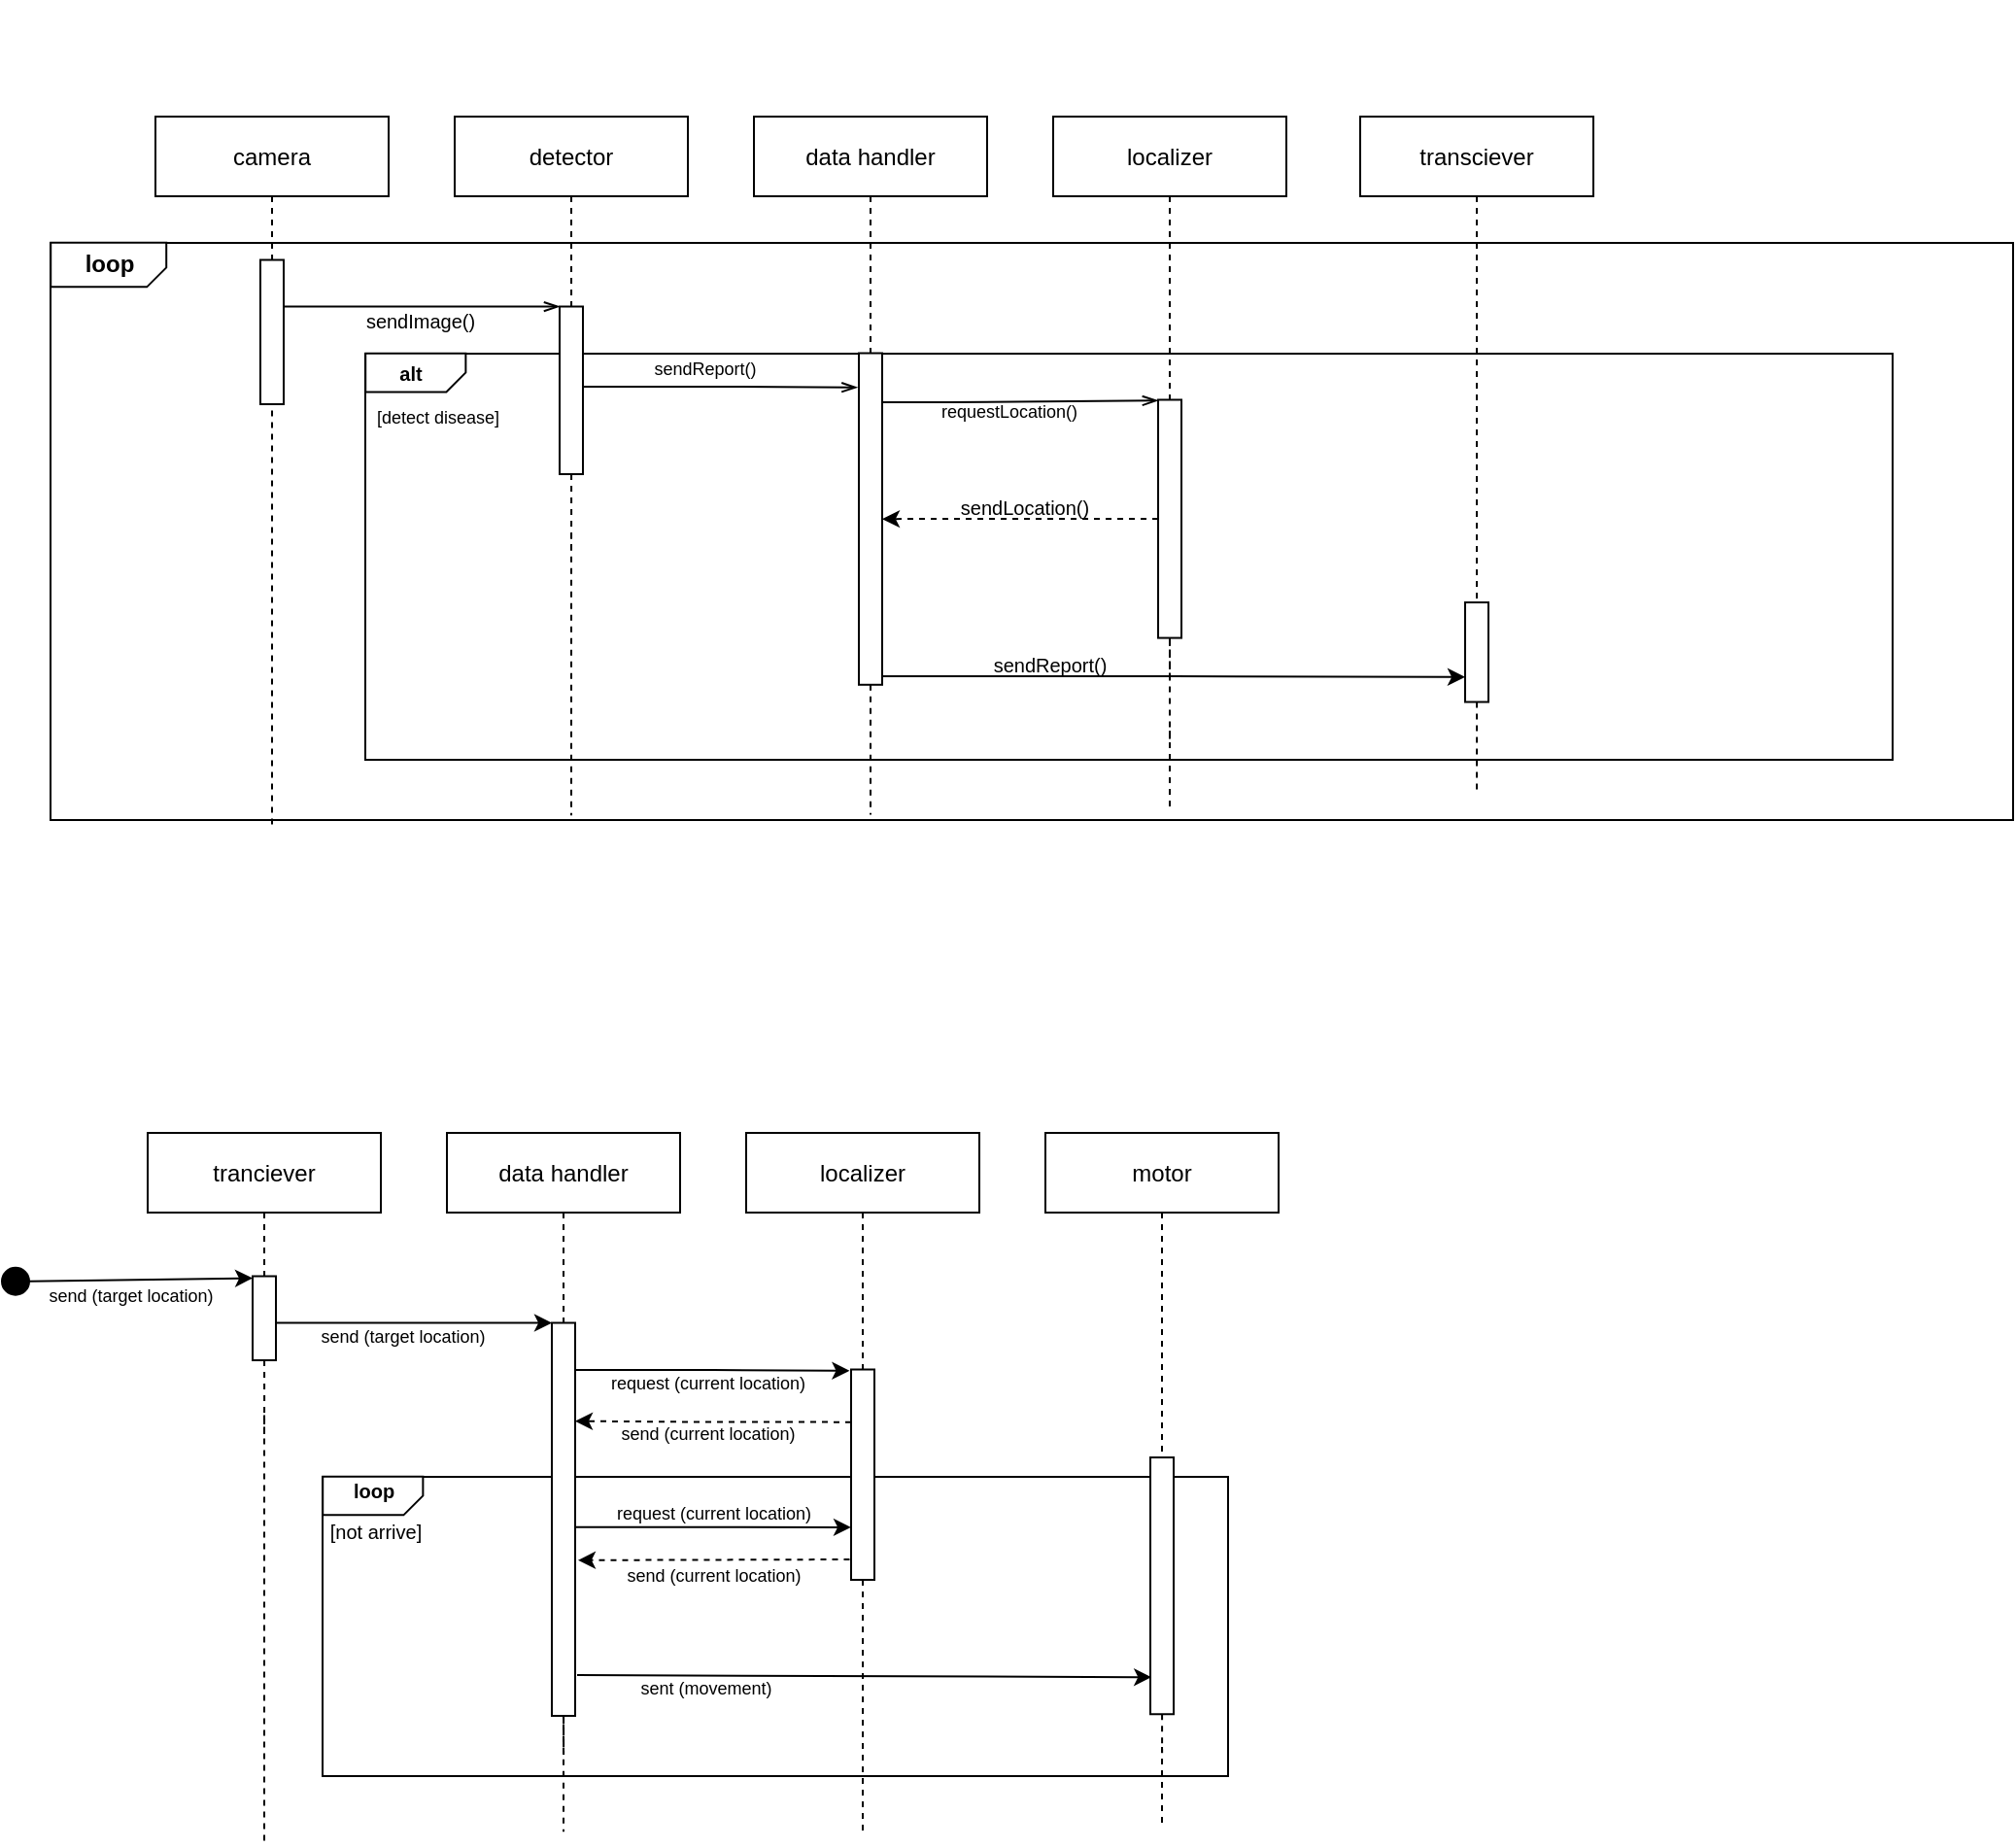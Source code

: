 <mxfile version="20.2.3" type="device"><diagram id="f3Ss_g1b6mVE8y_HIx3h" name="Page-1"><mxGraphModel dx="1755" dy="1443" grid="0" gridSize="10" guides="1" tooltips="1" connect="1" arrows="1" fold="1" page="1" pageScale="1" pageWidth="827" pageHeight="1169" math="0" shadow="0"><root><mxCell id="0"/><mxCell id="1" parent="0"/><mxCell id="GH49rUkOlIbuLJ36YUhT-1" value="" style="rounded=0;whiteSpace=wrap;html=1;fontSize=9;fillColor=#FFFFFF;" vertex="1" parent="1"><mxGeometry x="311" y="775" width="466" height="154" as="geometry"/></mxCell><mxCell id="GH49rUkOlIbuLJ36YUhT-36" value="" style="edgeStyle=orthogonalEdgeStyle;rounded=0;orthogonalLoop=1;jettySize=auto;html=1;dashed=1;endArrow=none;endFill=0;startArrow=none;" edge="1" parent="1" target="GH49rUkOlIbuLJ36YUhT-35"><mxGeometry relative="1" as="geometry"><mxPoint x="743" y="955.154" as="targetPoint"/><mxPoint x="742.986" y="768.25" as="sourcePoint"/></mxGeometry></mxCell><mxCell id="GH49rUkOlIbuLJ36YUhT-24" value="" style="edgeStyle=orthogonalEdgeStyle;rounded=0;orthogonalLoop=1;jettySize=auto;html=1;dashed=1;endArrow=none;endFill=0;startArrow=none;" edge="1" parent="1" source="GH49rUkOlIbuLJ36YUhT-22"><mxGeometry relative="1" as="geometry"><mxPoint x="435" y="820" as="targetPoint"/><mxPoint x="435.009" y="767.25" as="sourcePoint"/></mxGeometry></mxCell><mxCell id="GH49rUkOlIbuLJ36YUhT-57" value="" style="rounded=0;whiteSpace=wrap;html=1;fontSize=9;fillColor=#FFFFFF;" vertex="1" parent="1"><mxGeometry x="171" y="140" width="1010" height="297" as="geometry"/></mxCell><mxCell id="x3b4AzBl5GwzekkJJPe7-49" value="" style="rounded=0;whiteSpace=wrap;html=1;fontSize=9;fillColor=#FFFFFF;" parent="1" vertex="1"><mxGeometry x="333" y="197" width="786" height="209" as="geometry"/></mxCell><mxCell id="x3b4AzBl5GwzekkJJPe7-11" style="edgeStyle=orthogonalEdgeStyle;rounded=0;orthogonalLoop=1;jettySize=auto;html=1;endArrow=none;endFill=0;dashed=1;startArrow=none;" parent="1" edge="1"><mxGeometry relative="1" as="geometry"><mxPoint x="285" y="440.462" as="targetPoint"/><mxPoint x="285.008" y="220.25" as="sourcePoint"/></mxGeometry></mxCell><mxCell id="x3b4AzBl5GwzekkJJPe7-1" value="camera" style="rounded=0;whiteSpace=wrap;html=1;" parent="1" vertex="1"><mxGeometry x="225" y="75" width="120" height="41" as="geometry"/></mxCell><mxCell id="x3b4AzBl5GwzekkJJPe7-12" style="edgeStyle=orthogonalEdgeStyle;rounded=0;orthogonalLoop=1;jettySize=auto;html=1;dashed=1;endArrow=none;endFill=0;startArrow=none;" parent="1" edge="1"><mxGeometry relative="1" as="geometry"><mxPoint x="439" y="434.615" as="targetPoint"/><mxPoint x="439.011" y="289.37" as="sourcePoint"/></mxGeometry></mxCell><mxCell id="x3b4AzBl5GwzekkJJPe7-2" value="detector" style="rounded=0;whiteSpace=wrap;html=1;" parent="1" vertex="1"><mxGeometry x="379" y="75" width="120" height="41" as="geometry"/></mxCell><mxCell id="x3b4AzBl5GwzekkJJPe7-15" style="edgeStyle=orthogonalEdgeStyle;rounded=0;orthogonalLoop=1;jettySize=auto;html=1;dashed=1;endArrow=none;endFill=0;startArrow=none;" parent="1" source="x3b4AzBl5GwzekkJJPe7-60" edge="1"><mxGeometry relative="1" as="geometry"><mxPoint x="905" y="422" as="targetPoint"/></mxGeometry></mxCell><mxCell id="x3b4AzBl5GwzekkJJPe7-3" value="transciever" style="rounded=0;whiteSpace=wrap;html=1;" parent="1" vertex="1"><mxGeometry x="845" y="75" width="120" height="41" as="geometry"/></mxCell><mxCell id="x3b4AzBl5GwzekkJJPe7-14" style="edgeStyle=orthogonalEdgeStyle;rounded=0;orthogonalLoop=1;jettySize=auto;html=1;dashed=1;endArrow=none;endFill=0;startArrow=none;" parent="1" edge="1"><mxGeometry relative="1" as="geometry"><mxPoint x="747" y="432.154" as="targetPoint"/><mxPoint x="747.021" y="391.005" as="sourcePoint"/></mxGeometry></mxCell><mxCell id="x3b4AzBl5GwzekkJJPe7-4" value="localizer" style="rounded=0;whiteSpace=wrap;html=1;" parent="1" vertex="1"><mxGeometry x="687" y="75" width="120" height="41" as="geometry"/></mxCell><mxCell id="x3b4AzBl5GwzekkJJPe7-13" style="edgeStyle=orthogonalEdgeStyle;rounded=0;orthogonalLoop=1;jettySize=auto;html=1;dashed=1;endArrow=none;endFill=0;startArrow=none;" parent="1" source="x3b4AzBl5GwzekkJJPe7-22" edge="1"><mxGeometry relative="1" as="geometry"><mxPoint x="593" y="434.308" as="targetPoint"/></mxGeometry></mxCell><mxCell id="x3b4AzBl5GwzekkJJPe7-5" value="data handler" style="rounded=0;whiteSpace=wrap;html=1;" parent="1" vertex="1"><mxGeometry x="533" y="75" width="120" height="41" as="geometry"/></mxCell><mxCell id="x3b4AzBl5GwzekkJJPe7-36" style="edgeStyle=orthogonalEdgeStyle;rounded=0;orthogonalLoop=1;jettySize=auto;html=1;exitX=1;exitY=0;exitDx=0;exitDy=0;entryX=0;entryY=1;entryDx=0;entryDy=0;fontSize=9;endArrow=openThin;endFill=0;" parent="1" source="x3b4AzBl5GwzekkJJPe7-16" target="x3b4AzBl5GwzekkJJPe7-19" edge="1"><mxGeometry relative="1" as="geometry"><Array as="points"><mxPoint x="433" y="173"/></Array></mxGeometry></mxCell><mxCell id="x3b4AzBl5GwzekkJJPe7-16" value="" style="rounded=0;whiteSpace=wrap;html=1;rotation=90;fillColor=#FFFFFF;" parent="1" vertex="1"><mxGeometry x="247.87" y="179.88" width="74.25" height="12" as="geometry"/></mxCell><mxCell id="x3b4AzBl5GwzekkJJPe7-17" value="" style="edgeStyle=orthogonalEdgeStyle;rounded=0;orthogonalLoop=1;jettySize=auto;html=1;endArrow=none;endFill=0;dashed=1;" parent="1" source="x3b4AzBl5GwzekkJJPe7-1" target="x3b4AzBl5GwzekkJJPe7-16" edge="1"><mxGeometry relative="1" as="geometry"><mxPoint x="285" y="440.462" as="targetPoint"/><mxPoint x="285" y="116" as="sourcePoint"/></mxGeometry></mxCell><mxCell id="x3b4AzBl5GwzekkJJPe7-39" style="edgeStyle=orthogonalEdgeStyle;rounded=0;orthogonalLoop=1;jettySize=auto;html=1;exitX=0.5;exitY=0;exitDx=0;exitDy=0;fontSize=9;endArrow=openThin;endFill=0;" parent="1" source="x3b4AzBl5GwzekkJJPe7-19" edge="1"><mxGeometry relative="1" as="geometry"><mxPoint x="586.215" y="214.385" as="targetPoint"/><Array as="points"><mxPoint x="445" y="214"/><mxPoint x="516" y="214"/></Array><mxPoint x="444.995" y="276.005" as="sourcePoint"/></mxGeometry></mxCell><mxCell id="x3b4AzBl5GwzekkJJPe7-19" value="" style="rounded=0;whiteSpace=wrap;html=1;rotation=90;fillColor=#FFFFFF;" parent="1" vertex="1"><mxGeometry x="395.87" y="209.88" width="86.25" height="12" as="geometry"/></mxCell><mxCell id="x3b4AzBl5GwzekkJJPe7-30" value="" style="edgeStyle=orthogonalEdgeStyle;rounded=0;orthogonalLoop=1;jettySize=auto;html=1;dashed=1;endArrow=none;endFill=0;" parent="1" source="x3b4AzBl5GwzekkJJPe7-2" target="x3b4AzBl5GwzekkJJPe7-19" edge="1"><mxGeometry relative="1" as="geometry"><mxPoint x="439" y="434.615" as="targetPoint"/><mxPoint x="439" y="116" as="sourcePoint"/></mxGeometry></mxCell><mxCell id="x3b4AzBl5GwzekkJJPe7-31" value="" style="edgeStyle=orthogonalEdgeStyle;rounded=0;orthogonalLoop=1;jettySize=auto;html=1;dashed=1;endArrow=none;endFill=0;startArrow=none;" parent="1" source="x3b4AzBl5GwzekkJJPe7-19" edge="1"><mxGeometry relative="1" as="geometry"><mxPoint x="439" y="297" as="targetPoint"/><mxPoint x="439.009" y="244.25" as="sourcePoint"/></mxGeometry></mxCell><mxCell id="x3b4AzBl5GwzekkJJPe7-42" style="edgeStyle=orthogonalEdgeStyle;rounded=0;orthogonalLoop=1;jettySize=auto;html=1;exitX=1;exitY=0;exitDx=0;exitDy=0;fontSize=9;endArrow=openThin;endFill=0;" parent="1" source="x3b4AzBl5GwzekkJJPe7-22" edge="1"><mxGeometry relative="1" as="geometry"><mxPoint x="740.947" y="221.158" as="targetPoint"/><mxPoint x="602.0" y="221.25" as="sourcePoint"/><Array as="points"><mxPoint x="633" y="222"/><mxPoint x="633" y="222"/></Array></mxGeometry></mxCell><mxCell id="GH49rUkOlIbuLJ36YUhT-66" style="edgeStyle=orthogonalEdgeStyle;rounded=0;orthogonalLoop=1;jettySize=auto;html=1;exitX=1;exitY=0;exitDx=0;exitDy=0;entryX=0.75;entryY=1;entryDx=0;entryDy=0;fontSize=10;fontColor=#000000;" edge="1" parent="1" source="x3b4AzBl5GwzekkJJPe7-22" target="x3b4AzBl5GwzekkJJPe7-60"><mxGeometry relative="1" as="geometry"><Array as="points"><mxPoint x="599" y="363"/><mxPoint x="749" y="363"/></Array></mxGeometry></mxCell><mxCell id="x3b4AzBl5GwzekkJJPe7-22" value="" style="rounded=0;whiteSpace=wrap;html=1;rotation=90;fillColor=#FFFFFF;" parent="1" vertex="1"><mxGeometry x="507.68" y="276.07" width="170.63" height="12" as="geometry"/></mxCell><mxCell id="x3b4AzBl5GwzekkJJPe7-38" value="" style="edgeStyle=orthogonalEdgeStyle;rounded=0;orthogonalLoop=1;jettySize=auto;html=1;dashed=1;endArrow=none;endFill=0;" parent="1" source="x3b4AzBl5GwzekkJJPe7-5" target="x3b4AzBl5GwzekkJJPe7-22" edge="1"><mxGeometry relative="1" as="geometry"><mxPoint x="593" y="434.308" as="targetPoint"/><mxPoint x="593" y="116" as="sourcePoint"/></mxGeometry></mxCell><mxCell id="x3b4AzBl5GwzekkJJPe7-40" value="sendReport()" style="text;html=1;strokeColor=none;fillColor=none;align=center;verticalAlign=middle;whiteSpace=wrap;rounded=0;fontSize=9;" parent="1" vertex="1"><mxGeometry x="478" y="190" width="60" height="30" as="geometry"/></mxCell><mxCell id="x3b4AzBl5GwzekkJJPe7-41" value="" style="edgeStyle=orthogonalEdgeStyle;rounded=0;orthogonalLoop=1;jettySize=auto;html=1;dashed=1;endArrow=none;endFill=0;" parent="1" source="x3b4AzBl5GwzekkJJPe7-4" target="x3b4AzBl5GwzekkJJPe7-23" edge="1"><mxGeometry relative="1" as="geometry"><mxPoint x="747" y="432.154" as="targetPoint"/><mxPoint x="747" y="116" as="sourcePoint"/></mxGeometry></mxCell><mxCell id="x3b4AzBl5GwzekkJJPe7-43" value="requestLocation()" style="text;html=1;align=center;verticalAlign=middle;resizable=0;points=[];autosize=1;strokeColor=none;fillColor=none;fontSize=9;" parent="1" vertex="1"><mxGeometry x="620" y="215" width="88" height="23" as="geometry"/></mxCell><mxCell id="x3b4AzBl5GwzekkJJPe7-46" value="" style="edgeStyle=orthogonalEdgeStyle;rounded=0;orthogonalLoop=1;jettySize=auto;html=1;dashed=1;endArrow=none;endFill=0;startArrow=none;" parent="1" source="x3b4AzBl5GwzekkJJPe7-23" edge="1"><mxGeometry relative="1" as="geometry"><mxPoint x="747.014" y="283.75" as="targetPoint"/><mxPoint x="747.005" y="245.25" as="sourcePoint"/></mxGeometry></mxCell><mxCell id="x3b4AzBl5GwzekkJJPe7-50" value="[detect disease]" style="text;html=1;align=center;verticalAlign=middle;resizable=0;points=[];autosize=1;strokeColor=none;fillColor=none;fontSize=9;" parent="1" vertex="1"><mxGeometry x="329" y="218.83" width="81" height="23" as="geometry"/></mxCell><mxCell id="x3b4AzBl5GwzekkJJPe7-51" value="" style="shape=card;whiteSpace=wrap;html=1;fontSize=9;fillColor=#FFFFFF;rotation=-90;flipH=0;flipV=1;size=10;" parent="1" vertex="1"><mxGeometry x="349.0" y="181.04" width="19.79" height="51.58" as="geometry"/></mxCell><mxCell id="x3b4AzBl5GwzekkJJPe7-52" value="&lt;b&gt;&lt;font style=&quot;font-size: 10px;&quot;&gt;alt&lt;/font&gt;&lt;/b&gt;" style="text;html=1;align=center;verticalAlign=middle;resizable=0;points=[];autosize=1;strokeColor=none;fillColor=none;fontSize=9;" parent="1" vertex="1"><mxGeometry x="340.5" y="194.83" width="30" height="24" as="geometry"/></mxCell><mxCell id="x3b4AzBl5GwzekkJJPe7-53" value="" style="edgeStyle=orthogonalEdgeStyle;rounded=0;orthogonalLoop=1;jettySize=auto;html=1;dashed=1;endArrow=none;endFill=0;" parent="1" source="x3b4AzBl5GwzekkJJPe7-3" edge="1"><mxGeometry relative="1" as="geometry"><mxPoint x="905" y="341" as="targetPoint"/><mxPoint x="905" y="116" as="sourcePoint"/></mxGeometry></mxCell><mxCell id="x3b4AzBl5GwzekkJJPe7-62" value="" style="edgeStyle=orthogonalEdgeStyle;rounded=0;orthogonalLoop=1;jettySize=auto;html=1;dashed=1;endArrow=none;endFill=0;startArrow=none;" parent="1" edge="1"><mxGeometry relative="1" as="geometry"><mxPoint x="747" y="396" as="targetPoint"/><mxPoint x="747.013" y="308.25" as="sourcePoint"/></mxGeometry></mxCell><mxCell id="x3b4AzBl5GwzekkJJPe7-64" value="" style="edgeStyle=orthogonalEdgeStyle;rounded=0;orthogonalLoop=1;jettySize=auto;html=1;dashed=1;endArrow=none;endFill=0;startArrow=none;" parent="1" target="x3b4AzBl5GwzekkJJPe7-60" edge="1"><mxGeometry relative="1" as="geometry"><mxPoint x="905" y="422" as="targetPoint"/><mxPoint x="905.014" y="332.25" as="sourcePoint"/></mxGeometry></mxCell><mxCell id="GH49rUkOlIbuLJ36YUhT-2" style="edgeStyle=orthogonalEdgeStyle;rounded=0;orthogonalLoop=1;jettySize=auto;html=1;endArrow=none;endFill=0;dashed=1;startArrow=none;" edge="1" parent="1"><mxGeometry relative="1" as="geometry"><mxPoint x="281" y="963.462" as="targetPoint"/><mxPoint x="281.008" y="743.25" as="sourcePoint"/></mxGeometry></mxCell><mxCell id="GH49rUkOlIbuLJ36YUhT-3" value="tranciever" style="rounded=0;whiteSpace=wrap;html=1;" vertex="1" parent="1"><mxGeometry x="221" y="598" width="120" height="41" as="geometry"/></mxCell><mxCell id="GH49rUkOlIbuLJ36YUhT-4" style="edgeStyle=orthogonalEdgeStyle;rounded=0;orthogonalLoop=1;jettySize=auto;html=1;dashed=1;endArrow=none;endFill=0;startArrow=none;" edge="1" parent="1"><mxGeometry relative="1" as="geometry"><mxPoint x="435" y="957.615" as="targetPoint"/><mxPoint x="435.011" y="812.37" as="sourcePoint"/></mxGeometry></mxCell><mxCell id="GH49rUkOlIbuLJ36YUhT-5" value="data handler" style="rounded=0;whiteSpace=wrap;html=1;" vertex="1" parent="1"><mxGeometry x="375" y="598" width="120" height="41" as="geometry"/></mxCell><mxCell id="GH49rUkOlIbuLJ36YUhT-8" style="edgeStyle=orthogonalEdgeStyle;rounded=0;orthogonalLoop=1;jettySize=auto;html=1;dashed=1;endArrow=none;endFill=0;startArrow=none;" edge="1" parent="1"><mxGeometry relative="1" as="geometry"><mxPoint x="743" y="955.154" as="targetPoint"/><mxPoint x="743.021" y="914.005" as="sourcePoint"/></mxGeometry></mxCell><mxCell id="GH49rUkOlIbuLJ36YUhT-9" value="motor" style="rounded=0;whiteSpace=wrap;html=1;" vertex="1" parent="1"><mxGeometry x="683" y="598" width="120" height="41" as="geometry"/></mxCell><mxCell id="GH49rUkOlIbuLJ36YUhT-10" style="edgeStyle=orthogonalEdgeStyle;rounded=0;orthogonalLoop=1;jettySize=auto;html=1;dashed=1;endArrow=none;endFill=0;startArrow=none;" edge="1" parent="1" source="GH49rUkOlIbuLJ36YUhT-28"><mxGeometry relative="1" as="geometry"><mxPoint x="589" y="957.308" as="targetPoint"/></mxGeometry></mxCell><mxCell id="GH49rUkOlIbuLJ36YUhT-11" value="localizer" style="rounded=0;whiteSpace=wrap;html=1;" vertex="1" parent="1"><mxGeometry x="529" y="598" width="120" height="41" as="geometry"/></mxCell><mxCell id="GH49rUkOlIbuLJ36YUhT-17" style="edgeStyle=orthogonalEdgeStyle;rounded=0;orthogonalLoop=1;jettySize=auto;html=1;exitX=1;exitY=0;exitDx=0;exitDy=0;entryX=0;entryY=1;entryDx=0;entryDy=0;fontSize=9;endArrow=classic;endFill=1;" edge="1" parent="1" source="GH49rUkOlIbuLJ36YUhT-18" target="GH49rUkOlIbuLJ36YUhT-22"><mxGeometry relative="1" as="geometry"><Array as="points"><mxPoint x="429" y="696"/></Array></mxGeometry></mxCell><mxCell id="GH49rUkOlIbuLJ36YUhT-18" value="" style="rounded=0;whiteSpace=wrap;html=1;rotation=90;fillColor=#FFFFFF;" vertex="1" parent="1"><mxGeometry x="259.38" y="687.38" width="43.25" height="12" as="geometry"/></mxCell><mxCell id="GH49rUkOlIbuLJ36YUhT-19" value="" style="edgeStyle=orthogonalEdgeStyle;rounded=0;orthogonalLoop=1;jettySize=auto;html=1;endArrow=none;endFill=0;dashed=1;" edge="1" parent="1" source="GH49rUkOlIbuLJ36YUhT-3" target="GH49rUkOlIbuLJ36YUhT-18"><mxGeometry relative="1" as="geometry"><mxPoint x="281" y="963.462" as="targetPoint"/><mxPoint x="281" y="639" as="sourcePoint"/></mxGeometry></mxCell><mxCell id="GH49rUkOlIbuLJ36YUhT-20" value="" style="edgeStyle=orthogonalEdgeStyle;rounded=0;orthogonalLoop=1;jettySize=auto;html=1;endArrow=none;endFill=0;dashed=1;startArrow=none;" edge="1" parent="1" source="GH49rUkOlIbuLJ36YUhT-18"><mxGeometry relative="1" as="geometry"><mxPoint x="281" y="753" as="targetPoint"/><mxPoint x="281.006" y="696.25" as="sourcePoint"/></mxGeometry></mxCell><mxCell id="GH49rUkOlIbuLJ36YUhT-21" style="edgeStyle=orthogonalEdgeStyle;rounded=0;orthogonalLoop=1;jettySize=auto;html=1;exitX=1;exitY=0;exitDx=0;exitDy=0;fontSize=9;endArrow=classic;endFill=1;" edge="1" parent="1" source="GH49rUkOlIbuLJ36YUhT-22"><mxGeometry relative="1" as="geometry"><mxPoint x="582.215" y="720.385" as="targetPoint"/><Array as="points"><mxPoint x="512" y="720"/><mxPoint x="582" y="720"/></Array></mxGeometry></mxCell><mxCell id="GH49rUkOlIbuLJ36YUhT-75" style="edgeStyle=orthogonalEdgeStyle;rounded=0;orthogonalLoop=1;jettySize=auto;html=1;exitX=0.5;exitY=0;exitDx=0;exitDy=0;entryX=0.75;entryY=1;entryDx=0;entryDy=0;fontSize=10;fontColor=#000000;endArrow=classic;endFill=1;" edge="1" parent="1" source="GH49rUkOlIbuLJ36YUhT-22" target="GH49rUkOlIbuLJ36YUhT-28"><mxGeometry relative="1" as="geometry"><Array as="points"><mxPoint x="441" y="801"/></Array></mxGeometry></mxCell><mxCell id="GH49rUkOlIbuLJ36YUhT-22" value="" style="rounded=0;whiteSpace=wrap;html=1;rotation=90;fillColor=#FFFFFF;" vertex="1" parent="1"><mxGeometry x="333.87" y="790.88" width="202.25" height="12" as="geometry"/></mxCell><mxCell id="GH49rUkOlIbuLJ36YUhT-23" value="" style="edgeStyle=orthogonalEdgeStyle;rounded=0;orthogonalLoop=1;jettySize=auto;html=1;dashed=1;endArrow=none;endFill=0;" edge="1" parent="1" source="GH49rUkOlIbuLJ36YUhT-5" target="GH49rUkOlIbuLJ36YUhT-22"><mxGeometry relative="1" as="geometry"><mxPoint x="435" y="957.615" as="targetPoint"/><mxPoint x="435" y="639" as="sourcePoint"/></mxGeometry></mxCell><mxCell id="GH49rUkOlIbuLJ36YUhT-26" value="send (target location)" style="text;html=1;align=center;verticalAlign=middle;resizable=0;points=[];autosize=1;strokeColor=none;fillColor=none;fontSize=9;" vertex="1" parent="1"><mxGeometry x="300" y="691" width="103" height="23" as="geometry"/></mxCell><mxCell id="GH49rUkOlIbuLJ36YUhT-72" style="edgeStyle=orthogonalEdgeStyle;rounded=0;orthogonalLoop=1;jettySize=auto;html=1;exitX=0.25;exitY=1;exitDx=0;exitDy=0;entryX=0.25;entryY=0;entryDx=0;entryDy=0;fontSize=10;fontColor=#000000;endArrow=classic;endFill=1;dashed=1;" edge="1" parent="1" source="GH49rUkOlIbuLJ36YUhT-28" target="GH49rUkOlIbuLJ36YUhT-22"><mxGeometry relative="1" as="geometry"/></mxCell><mxCell id="GH49rUkOlIbuLJ36YUhT-28" value="" style="rounded=0;whiteSpace=wrap;html=1;rotation=90;fillColor=#FFFFFF;" vertex="1" parent="1"><mxGeometry x="534.88" y="767.88" width="108.25" height="12" as="geometry"/></mxCell><mxCell id="GH49rUkOlIbuLJ36YUhT-29" value="" style="edgeStyle=orthogonalEdgeStyle;rounded=0;orthogonalLoop=1;jettySize=auto;html=1;dashed=1;endArrow=none;endFill=0;" edge="1" parent="1" source="GH49rUkOlIbuLJ36YUhT-11" target="GH49rUkOlIbuLJ36YUhT-28"><mxGeometry relative="1" as="geometry"><mxPoint x="589" y="957.308" as="targetPoint"/><mxPoint x="589" y="639" as="sourcePoint"/></mxGeometry></mxCell><mxCell id="GH49rUkOlIbuLJ36YUhT-32" value="" style="edgeStyle=orthogonalEdgeStyle;rounded=0;orthogonalLoop=1;jettySize=auto;html=1;dashed=1;endArrow=none;endFill=0;" edge="1" parent="1" source="GH49rUkOlIbuLJ36YUhT-9"><mxGeometry relative="1" as="geometry"><mxPoint x="743" y="768" as="targetPoint"/><mxPoint x="743" y="639" as="sourcePoint"/></mxGeometry></mxCell><mxCell id="GH49rUkOlIbuLJ36YUhT-35" value="" style="rounded=0;whiteSpace=wrap;html=1;rotation=90;fillColor=#FFFFFF;" vertex="1" parent="1"><mxGeometry x="676.95" y="825.07" width="132.12" height="12" as="geometry"/></mxCell><mxCell id="GH49rUkOlIbuLJ36YUhT-40" value="" style="shape=card;whiteSpace=wrap;html=1;fontSize=9;fillColor=#FFFFFF;rotation=-90;flipH=0;flipV=1;size=10;" vertex="1" parent="1"><mxGeometry x="327.0" y="759" width="19.79" height="51.58" as="geometry"/></mxCell><mxCell id="GH49rUkOlIbuLJ36YUhT-41" value="&lt;b&gt;&lt;font style=&quot;font-size: 10px;&quot;&gt;loop&lt;/font&gt;&lt;/b&gt;" style="text;html=1;align=center;verticalAlign=middle;resizable=0;points=[];autosize=1;strokeColor=none;fillColor=none;fontSize=9;" vertex="1" parent="1"><mxGeometry x="317.4" y="770.0" width="39" height="24" as="geometry"/></mxCell><mxCell id="GH49rUkOlIbuLJ36YUhT-50" value="" style="edgeStyle=orthogonalEdgeStyle;rounded=0;orthogonalLoop=1;jettySize=auto;html=1;dashed=1;endArrow=none;endFill=0;startArrow=none;" edge="1" parent="1" source="GH49rUkOlIbuLJ36YUhT-35"><mxGeometry relative="1" as="geometry"><mxPoint x="743" y="917" as="targetPoint"/><mxPoint x="743.007" y="831.25" as="sourcePoint"/></mxGeometry></mxCell><mxCell id="GH49rUkOlIbuLJ36YUhT-58" value="" style="shape=card;whiteSpace=wrap;html=1;fontSize=9;fillColor=#FFFFFF;rotation=-90;flipH=0;flipV=1;size=10;" vertex="1" parent="1"><mxGeometry x="189.46" y="121.54" width="22.79" height="59.5" as="geometry"/></mxCell><mxCell id="GH49rUkOlIbuLJ36YUhT-59" value="&lt;span style=&quot;color: rgba(0, 0, 0, 0); font-family: monospace; font-size: 0px; text-align: start;&quot;&gt;loo&lt;/span&gt;" style="text;html=1;align=center;verticalAlign=middle;resizable=0;points=[];autosize=1;strokeColor=none;fillColor=none;" vertex="1" parent="1"><mxGeometry x="195" y="15" width="18" height="26" as="geometry"/></mxCell><mxCell id="GH49rUkOlIbuLJ36YUhT-60" value="&lt;b&gt;loop&lt;/b&gt;" style="text;html=1;align=center;verticalAlign=middle;resizable=0;points=[];autosize=1;strokeColor=none;fillColor=none;fontColor=#000000;" vertex="1" parent="1"><mxGeometry x="179.35" y="138.29" width="43" height="26" as="geometry"/></mxCell><mxCell id="GH49rUkOlIbuLJ36YUhT-63" style="edgeStyle=orthogonalEdgeStyle;rounded=0;orthogonalLoop=1;jettySize=auto;html=1;exitX=0.5;exitY=1;exitDx=0;exitDy=0;entryX=0.5;entryY=0;entryDx=0;entryDy=0;fontSize=10;fontColor=#000000;dashed=1;" edge="1" parent="1" source="x3b4AzBl5GwzekkJJPe7-23" target="x3b4AzBl5GwzekkJJPe7-22"><mxGeometry relative="1" as="geometry"/></mxCell><mxCell id="x3b4AzBl5GwzekkJJPe7-23" value="" style="rounded=0;whiteSpace=wrap;html=1;rotation=90;fillColor=#FFFFFF;" parent="1" vertex="1"><mxGeometry x="685.74" y="276.01" width="122.55" height="12" as="geometry"/></mxCell><mxCell id="GH49rUkOlIbuLJ36YUhT-61" value="&lt;font style=&quot;font-size: 10px;&quot;&gt;sendImage()&lt;/font&gt;" style="text;html=1;align=center;verticalAlign=middle;resizable=0;points=[];autosize=1;strokeColor=none;fillColor=none;fontColor=#000000;" vertex="1" parent="1"><mxGeometry x="323.87" y="166.88" width="74" height="26" as="geometry"/></mxCell><mxCell id="GH49rUkOlIbuLJ36YUhT-64" value="&lt;font style=&quot;font-size: 10px;&quot;&gt;sendLocation()&lt;/font&gt;" style="text;html=1;align=center;verticalAlign=middle;resizable=0;points=[];autosize=1;strokeColor=none;fillColor=none;fontSize=9;" vertex="1" parent="1"><mxGeometry x="630" y="264.01" width="84" height="24" as="geometry"/></mxCell><mxCell id="x3b4AzBl5GwzekkJJPe7-60" value="" style="rounded=0;whiteSpace=wrap;html=1;rotation=90;fillColor=#FFFFFF;" parent="1" vertex="1"><mxGeometry x="879.38" y="344.62" width="51.25" height="12" as="geometry"/></mxCell><mxCell id="GH49rUkOlIbuLJ36YUhT-67" value="&lt;font style=&quot;font-size: 10px;&quot;&gt;sendReport()&lt;/font&gt;" style="text;html=1;align=center;verticalAlign=middle;resizable=0;points=[];autosize=1;strokeColor=none;fillColor=none;fontSize=9;" vertex="1" parent="1"><mxGeometry x="647.38" y="344.62" width="76" height="24" as="geometry"/></mxCell><mxCell id="GH49rUkOlIbuLJ36YUhT-68" value="" style="ellipse;whiteSpace=wrap;html=1;aspect=fixed;fontSize=10;fontColor=#000000;fillColor=#000000;" vertex="1" parent="1"><mxGeometry x="146" y="667.38" width="14" height="14" as="geometry"/></mxCell><mxCell id="GH49rUkOlIbuLJ36YUhT-69" value="" style="endArrow=classic;html=1;rounded=0;fontSize=10;fontColor=#000000;entryX=0;entryY=1;entryDx=0;entryDy=0;exitX=1;exitY=0.5;exitDx=0;exitDy=0;" edge="1" parent="1" source="GH49rUkOlIbuLJ36YUhT-68"><mxGeometry width="50" height="50" relative="1" as="geometry"><mxPoint x="160.0" y="681.38" as="sourcePoint"/><mxPoint x="275.005" y="672.755" as="targetPoint"/></mxGeometry></mxCell><mxCell id="GH49rUkOlIbuLJ36YUhT-70" value="send (target location)" style="text;html=1;align=center;verticalAlign=middle;resizable=0;points=[];autosize=1;strokeColor=none;fillColor=none;fontSize=9;" vertex="1" parent="1"><mxGeometry x="160" y="670.38" width="103" height="23" as="geometry"/></mxCell><mxCell id="GH49rUkOlIbuLJ36YUhT-71" value="request (current location)" style="text;html=1;align=center;verticalAlign=middle;resizable=0;points=[];autosize=1;strokeColor=none;fillColor=none;fontSize=9;" vertex="1" parent="1"><mxGeometry x="449.5" y="715" width="118" height="23" as="geometry"/></mxCell><mxCell id="GH49rUkOlIbuLJ36YUhT-73" value="send (current location)" style="text;html=1;align=center;verticalAlign=middle;resizable=0;points=[];autosize=1;strokeColor=none;fillColor=none;fontSize=9;" vertex="1" parent="1"><mxGeometry x="454.5" y="741" width="108" height="23" as="geometry"/></mxCell><mxCell id="GH49rUkOlIbuLJ36YUhT-74" value="[not arrive]" style="text;html=1;align=center;verticalAlign=middle;resizable=0;points=[];autosize=1;strokeColor=none;fillColor=none;fontSize=10;fontColor=#000000;" vertex="1" parent="1"><mxGeometry x="305.5" y="790.88" width="65" height="24" as="geometry"/></mxCell><mxCell id="GH49rUkOlIbuLJ36YUhT-76" value="" style="endArrow=classic;html=1;rounded=0;fontSize=10;fontColor=#000000;exitX=0.903;exitY=1.063;exitDx=0;exitDy=0;exitPerimeter=0;dashed=1;entryX=0.604;entryY=-0.123;entryDx=0;entryDy=0;entryPerimeter=0;" edge="1" parent="1" source="GH49rUkOlIbuLJ36YUhT-28" target="GH49rUkOlIbuLJ36YUhT-22"><mxGeometry width="50" height="50" relative="1" as="geometry"><mxPoint x="507" y="804" as="sourcePoint"/><mxPoint x="441" y="816" as="targetPoint"/></mxGeometry></mxCell><mxCell id="GH49rUkOlIbuLJ36YUhT-77" value="request (current location)" style="text;html=1;align=center;verticalAlign=middle;resizable=0;points=[];autosize=1;strokeColor=none;fillColor=none;fontSize=9;" vertex="1" parent="1"><mxGeometry x="453" y="782" width="118" height="23" as="geometry"/></mxCell><mxCell id="GH49rUkOlIbuLJ36YUhT-78" value="send (current location)" style="text;html=1;align=center;verticalAlign=middle;resizable=0;points=[];autosize=1;strokeColor=none;fillColor=none;fontSize=9;" vertex="1" parent="1"><mxGeometry x="458" y="814" width="108" height="23" as="geometry"/></mxCell><mxCell id="GH49rUkOlIbuLJ36YUhT-79" value="" style="endArrow=classic;html=1;rounded=0;fontSize=10;fontColor=#000000;entryX=0.856;entryY=0.867;entryDx=0;entryDy=0;entryPerimeter=0;" edge="1" parent="1"><mxGeometry width="50" height="50" relative="1" as="geometry"><mxPoint x="442" y="877" as="sourcePoint"/><mxPoint x="737.606" y="878.105" as="targetPoint"/></mxGeometry></mxCell><mxCell id="GH49rUkOlIbuLJ36YUhT-80" value="sent (movement)" style="text;html=1;align=center;verticalAlign=middle;resizable=0;points=[];autosize=1;strokeColor=none;fillColor=none;fontSize=9;" vertex="1" parent="1"><mxGeometry x="465" y="872" width="86" height="23" as="geometry"/></mxCell></root></mxGraphModel></diagram></mxfile>
